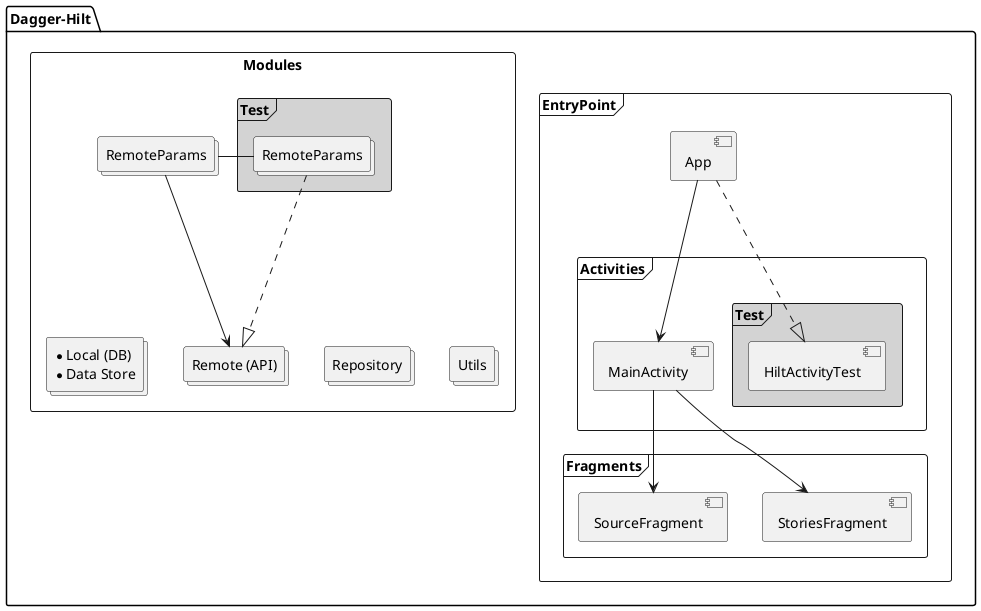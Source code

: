 Dependency Injection - Dagger Hilt

@startuml
package Dagger-Hilt {
    frame EntryPoint as entry {
        component App as app

        frame Activities {
            component MainActivity as main

            frame Test as testEntry #LightGray {
                component HiltActivityTest as hilt
            }
        }

        frame Fragments {
            component StoriesFragment as stories
            component SourceFragment as source
        }

        app -down-> main
        app -down..|> hilt
        main -down-> stories
        main -down-> source
    }

    rectangle Modules as modules {
        collections "* Local (DB)\n* Data Store" as local
        collections "RemoteParams" as remoteParams
        collections "Remote (API)" as remote
        collections "Repository" as repository
        collections "Utils" as utils

        frame Test as testModule #LightGray {
            collections "RemoteParams" as remoteParamsTest
        }

        local -[hidden]> remote
        remote -[hidden]> repository
        repository -[hidden]> utils

        remoteParams -down-> remote
        remoteParamsTest -down..|> remote

        remoteParams - remoteParamsTest
    }
}
@enduml